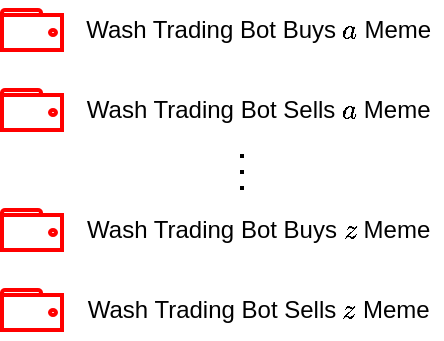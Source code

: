 <mxfile version="28.0.6">
  <diagram name="Page-1" id="eC9WSQIqjyZF19qM0AOT">
    <mxGraphModel dx="976" dy="751" grid="1" gridSize="10" guides="1" tooltips="1" connect="1" arrows="1" fold="1" page="1" pageScale="1" pageWidth="1654" pageHeight="1169" math="1" shadow="0">
      <root>
        <mxCell id="0" />
        <mxCell id="1" parent="0" />
        <mxCell id="etUIE4KHWM87uPZEjmo3-9" value="" style="html=1;verticalLabelPosition=bottom;align=center;labelBackgroundColor=#ffffff;verticalAlign=top;strokeWidth=2;strokeColor=#FF0000;shadow=0;dashed=0;shape=mxgraph.ios7.icons.wallet;" parent="1" vertex="1">
          <mxGeometry x="340" y="260" width="30" height="20" as="geometry" />
        </mxCell>
        <mxCell id="etUIE4KHWM87uPZEjmo3-10" value="Wash Trading Bot Buys \(a\)&lt;span style=&quot;background-color: transparent; color: light-dark(rgb(0, 0, 0), rgb(255, 255, 255));&quot;&gt;&amp;nbsp;Meme&amp;nbsp;&lt;/span&gt;" style="text;html=1;align=center;verticalAlign=middle;whiteSpace=wrap;rounded=0;" parent="1" vertex="1">
          <mxGeometry x="380" y="260" width="180" height="20" as="geometry" />
        </mxCell>
        <mxCell id="etUIE4KHWM87uPZEjmo3-11" value="" style="html=1;verticalLabelPosition=bottom;align=center;labelBackgroundColor=#ffffff;verticalAlign=top;strokeWidth=2;strokeColor=#FF0000;shadow=0;dashed=0;shape=mxgraph.ios7.icons.wallet;" parent="1" vertex="1">
          <mxGeometry x="340" y="300" width="30" height="20" as="geometry" />
        </mxCell>
        <mxCell id="etUIE4KHWM87uPZEjmo3-12" value="Wash Trading Bot Sells \(a\)&lt;span style=&quot;background-color: transparent; color: light-dark(rgb(0, 0, 0), rgb(255, 255, 255));&quot;&gt;&amp;nbsp;Meme&amp;nbsp;&lt;/span&gt;" style="text;html=1;align=center;verticalAlign=middle;whiteSpace=wrap;rounded=0;" parent="1" vertex="1">
          <mxGeometry x="380" y="300" width="180" height="20" as="geometry" />
        </mxCell>
        <mxCell id="etUIE4KHWM87uPZEjmo3-13" value="" style="html=1;verticalLabelPosition=bottom;align=center;labelBackgroundColor=#ffffff;verticalAlign=top;strokeWidth=2;strokeColor=#FF0000;shadow=0;dashed=0;shape=mxgraph.ios7.icons.wallet;" parent="1" vertex="1">
          <mxGeometry x="340" y="360" width="30" height="20" as="geometry" />
        </mxCell>
        <mxCell id="etUIE4KHWM87uPZEjmo3-14" value="Wash Trading Bot Buys \(z\)&lt;span style=&quot;background-color: transparent; color: light-dark(rgb(0, 0, 0), rgb(255, 255, 255));&quot;&gt;&amp;nbsp;Meme&amp;nbsp;&lt;/span&gt;" style="text;html=1;align=center;verticalAlign=middle;whiteSpace=wrap;rounded=0;" parent="1" vertex="1">
          <mxGeometry x="380" y="360" width="180" height="20" as="geometry" />
        </mxCell>
        <mxCell id="etUIE4KHWM87uPZEjmo3-15" value="" style="html=1;verticalLabelPosition=bottom;align=center;labelBackgroundColor=#ffffff;verticalAlign=top;strokeWidth=2;strokeColor=#FF0000;shadow=0;dashed=0;shape=mxgraph.ios7.icons.wallet;" parent="1" vertex="1">
          <mxGeometry x="340" y="400" width="30" height="20" as="geometry" />
        </mxCell>
        <mxCell id="etUIE4KHWM87uPZEjmo3-16" value="Wash Trading Bot Sells \(z\)&lt;span style=&quot;background-color: transparent; color: light-dark(rgb(0, 0, 0), rgb(255, 255, 255));&quot;&gt;&amp;nbsp;Meme&amp;nbsp;&lt;/span&gt;" style="text;html=1;align=center;verticalAlign=middle;whiteSpace=wrap;rounded=0;" parent="1" vertex="1">
          <mxGeometry x="380" y="400" width="180" height="20" as="geometry" />
        </mxCell>
        <mxCell id="etUIE4KHWM87uPZEjmo3-17" value="" style="endArrow=none;dashed=1;html=1;dashPattern=1 3;strokeWidth=2;rounded=0;" parent="1" edge="1">
          <mxGeometry width="50" height="50" relative="1" as="geometry">
            <mxPoint x="460" y="350" as="sourcePoint" />
            <mxPoint x="460" y="330" as="targetPoint" />
          </mxGeometry>
        </mxCell>
      </root>
    </mxGraphModel>
  </diagram>
</mxfile>
